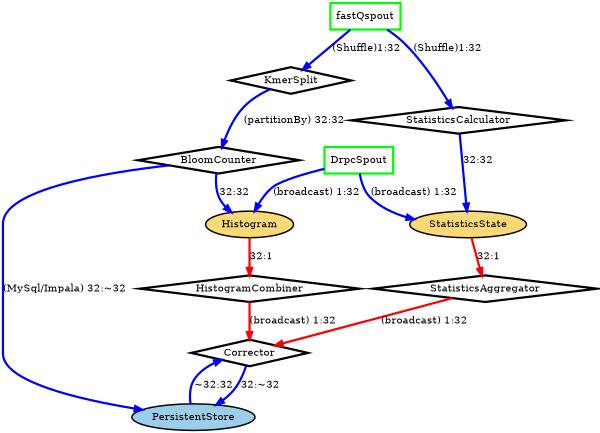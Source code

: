 
 digraph G {
 size ="4,4";
 edge [color= blue];
 fastQspout -> KmerSplit[label="(Shuffle)1:32", penwidth=3];
 fastQspout -> StatisticsCalculator[label="(Shuffle)1:32", penwidth=3];
 StatisticsCalculator->StatisticsState[label="32:32", penwidth=3];
 KmerSplit -> BloomCounter [label="(partitionBy) 32:32", penwidth=3];
 BloomCounter -> Histogram[label="32:32", penwidth=3];
 BloomCounter -> PersistentStore[label="(MySql/Impala) 32:~32", penwidth=3];

DrpcSpout-> StatisticsState[label="(broadcast) 1:32", penwidth=3];
DrpcSpout -> Histogram[label="(broadcast) 1:32", penwidth=3];
Histogram -> HistogramCombiner[label="32:1", color=red, penwidth=3];
StatisticsState -> StatisticsAggregator [label="32:1", color=red, penwidth=3];
 
PersistentStore -> Corrector[label="~32:32", penwidth=3];
StatisticsAggregator -> Corrector[label="(broadcast) 1:32",  color=red, penwidth=3];
HistogramCombiner -> Corrector[label="(broadcast) 1:32",  color=red, penwidth=3];
Corrector -> PersistentStore[label="32:~32", penwidth=3];

fastQspout[shape=box, color=green, penwidth=3];
DrpcSpout[shape=box, color=green, penwidth=3];
BloomCounter[shape=diamond, penwidth=3];
StatisticsAggregator[shape=diamond, penwidth=3];
Corrector[shape=diamond, penwidth=3];
StatisticsCalculator[shape=diamond, penwidth=3];
KmerSplit[shape=diamond, penwidth=3];
HistogramCombiner[shape=diamond, penwidth=3];
Histogram[style=filled,fillcolor="#FCD975", penwidth=2]
StatisticsState[style=filled,fillcolor="#FCD975", penwidth=2]
PersistentStore[style=filled,fillcolor="#9ACEEB" , penwidth=2]

 }